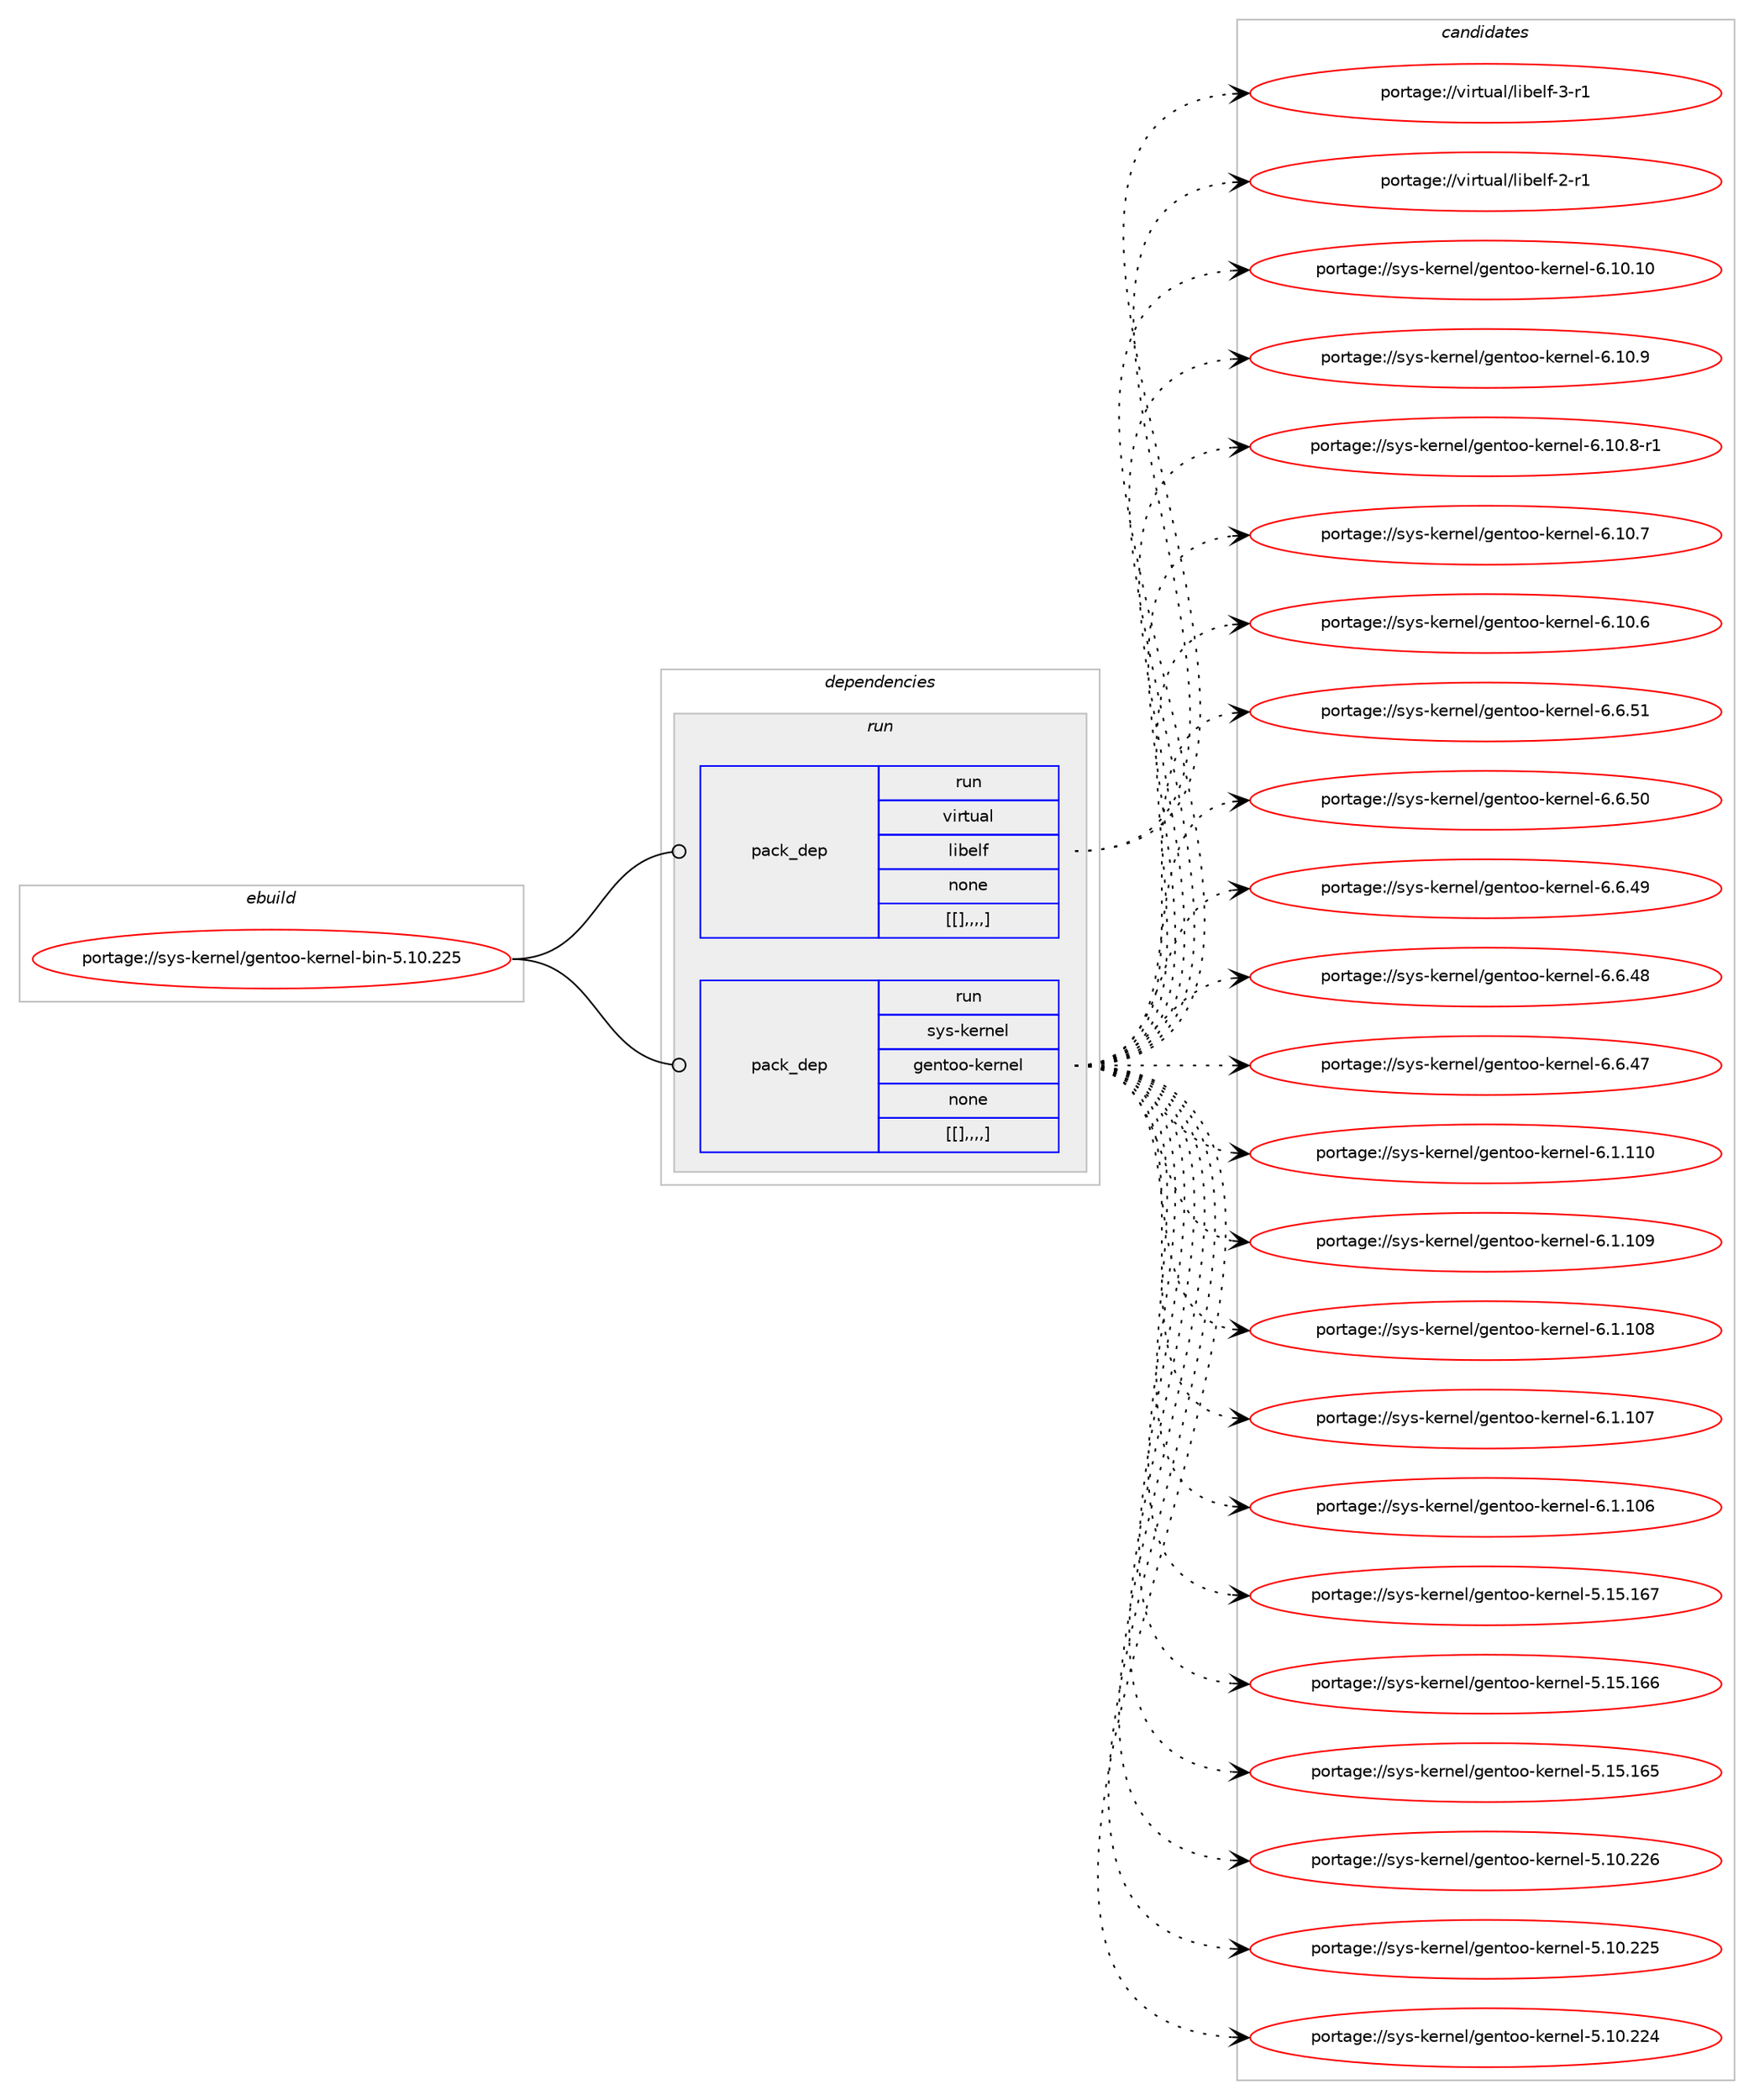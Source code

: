 digraph prolog {

# *************
# Graph options
# *************

newrank=true;
concentrate=true;
compound=true;
graph [rankdir=LR,fontname=Helvetica,fontsize=10,ranksep=1.5];#, ranksep=2.5, nodesep=0.2];
edge  [arrowhead=vee];
node  [fontname=Helvetica,fontsize=10];

# **********
# The ebuild
# **********

subgraph cluster_leftcol {
color=gray;
label=<<i>ebuild</i>>;
id [label="portage://sys-kernel/gentoo-kernel-bin-5.10.225", color=red, width=4, href="../sys-kernel/gentoo-kernel-bin-5.10.225.svg"];
}

# ****************
# The dependencies
# ****************

subgraph cluster_midcol {
color=gray;
label=<<i>dependencies</i>>;
subgraph cluster_compile {
fillcolor="#eeeeee";
style=filled;
label=<<i>compile</i>>;
}
subgraph cluster_compileandrun {
fillcolor="#eeeeee";
style=filled;
label=<<i>compile and run</i>>;
}
subgraph cluster_run {
fillcolor="#eeeeee";
style=filled;
label=<<i>run</i>>;
subgraph pack332109 {
dependency456705 [label=<<TABLE BORDER="0" CELLBORDER="1" CELLSPACING="0" CELLPADDING="4" WIDTH="220"><TR><TD ROWSPAN="6" CELLPADDING="30">pack_dep</TD></TR><TR><TD WIDTH="110">run</TD></TR><TR><TD>virtual</TD></TR><TR><TD>libelf</TD></TR><TR><TD>none</TD></TR><TR><TD>[[],,,,]</TD></TR></TABLE>>, shape=none, color=blue];
}
id:e -> dependency456705:w [weight=20,style="solid",arrowhead="odot"];
subgraph pack332110 {
dependency456706 [label=<<TABLE BORDER="0" CELLBORDER="1" CELLSPACING="0" CELLPADDING="4" WIDTH="220"><TR><TD ROWSPAN="6" CELLPADDING="30">pack_dep</TD></TR><TR><TD WIDTH="110">run</TD></TR><TR><TD>sys-kernel</TD></TR><TR><TD>gentoo-kernel</TD></TR><TR><TD>none</TD></TR><TR><TD>[[],,,,]</TD></TR></TABLE>>, shape=none, color=blue];
}
id:e -> dependency456706:w [weight=20,style="solid",arrowhead="odot"];
}
}

# **************
# The candidates
# **************

subgraph cluster_choices {
rank=same;
color=gray;
label=<<i>candidates</i>>;

subgraph choice332109 {
color=black;
nodesep=1;
choice11810511411611797108471081059810110810245514511449 [label="portage://virtual/libelf-3-r1", color=red, width=4,href="../virtual/libelf-3-r1.svg"];
choice11810511411611797108471081059810110810245504511449 [label="portage://virtual/libelf-2-r1", color=red, width=4,href="../virtual/libelf-2-r1.svg"];
dependency456705:e -> choice11810511411611797108471081059810110810245514511449:w [style=dotted,weight="100"];
dependency456705:e -> choice11810511411611797108471081059810110810245504511449:w [style=dotted,weight="100"];
}
subgraph choice332110 {
color=black;
nodesep=1;
choice1151211154510710111411010110847103101110116111111451071011141101011084554464948464948 [label="portage://sys-kernel/gentoo-kernel-6.10.10", color=red, width=4,href="../sys-kernel/gentoo-kernel-6.10.10.svg"];
choice11512111545107101114110101108471031011101161111114510710111411010110845544649484657 [label="portage://sys-kernel/gentoo-kernel-6.10.9", color=red, width=4,href="../sys-kernel/gentoo-kernel-6.10.9.svg"];
choice115121115451071011141101011084710310111011611111145107101114110101108455446494846564511449 [label="portage://sys-kernel/gentoo-kernel-6.10.8-r1", color=red, width=4,href="../sys-kernel/gentoo-kernel-6.10.8-r1.svg"];
choice11512111545107101114110101108471031011101161111114510710111411010110845544649484655 [label="portage://sys-kernel/gentoo-kernel-6.10.7", color=red, width=4,href="../sys-kernel/gentoo-kernel-6.10.7.svg"];
choice11512111545107101114110101108471031011101161111114510710111411010110845544649484654 [label="portage://sys-kernel/gentoo-kernel-6.10.6", color=red, width=4,href="../sys-kernel/gentoo-kernel-6.10.6.svg"];
choice11512111545107101114110101108471031011101161111114510710111411010110845544654465349 [label="portage://sys-kernel/gentoo-kernel-6.6.51", color=red, width=4,href="../sys-kernel/gentoo-kernel-6.6.51.svg"];
choice11512111545107101114110101108471031011101161111114510710111411010110845544654465348 [label="portage://sys-kernel/gentoo-kernel-6.6.50", color=red, width=4,href="../sys-kernel/gentoo-kernel-6.6.50.svg"];
choice11512111545107101114110101108471031011101161111114510710111411010110845544654465257 [label="portage://sys-kernel/gentoo-kernel-6.6.49", color=red, width=4,href="../sys-kernel/gentoo-kernel-6.6.49.svg"];
choice11512111545107101114110101108471031011101161111114510710111411010110845544654465256 [label="portage://sys-kernel/gentoo-kernel-6.6.48", color=red, width=4,href="../sys-kernel/gentoo-kernel-6.6.48.svg"];
choice11512111545107101114110101108471031011101161111114510710111411010110845544654465255 [label="portage://sys-kernel/gentoo-kernel-6.6.47", color=red, width=4,href="../sys-kernel/gentoo-kernel-6.6.47.svg"];
choice1151211154510710111411010110847103101110116111111451071011141101011084554464946494948 [label="portage://sys-kernel/gentoo-kernel-6.1.110", color=red, width=4,href="../sys-kernel/gentoo-kernel-6.1.110.svg"];
choice1151211154510710111411010110847103101110116111111451071011141101011084554464946494857 [label="portage://sys-kernel/gentoo-kernel-6.1.109", color=red, width=4,href="../sys-kernel/gentoo-kernel-6.1.109.svg"];
choice1151211154510710111411010110847103101110116111111451071011141101011084554464946494856 [label="portage://sys-kernel/gentoo-kernel-6.1.108", color=red, width=4,href="../sys-kernel/gentoo-kernel-6.1.108.svg"];
choice1151211154510710111411010110847103101110116111111451071011141101011084554464946494855 [label="portage://sys-kernel/gentoo-kernel-6.1.107", color=red, width=4,href="../sys-kernel/gentoo-kernel-6.1.107.svg"];
choice1151211154510710111411010110847103101110116111111451071011141101011084554464946494854 [label="portage://sys-kernel/gentoo-kernel-6.1.106", color=red, width=4,href="../sys-kernel/gentoo-kernel-6.1.106.svg"];
choice115121115451071011141101011084710310111011611111145107101114110101108455346495346495455 [label="portage://sys-kernel/gentoo-kernel-5.15.167", color=red, width=4,href="../sys-kernel/gentoo-kernel-5.15.167.svg"];
choice115121115451071011141101011084710310111011611111145107101114110101108455346495346495454 [label="portage://sys-kernel/gentoo-kernel-5.15.166", color=red, width=4,href="../sys-kernel/gentoo-kernel-5.15.166.svg"];
choice115121115451071011141101011084710310111011611111145107101114110101108455346495346495453 [label="portage://sys-kernel/gentoo-kernel-5.15.165", color=red, width=4,href="../sys-kernel/gentoo-kernel-5.15.165.svg"];
choice115121115451071011141101011084710310111011611111145107101114110101108455346494846505054 [label="portage://sys-kernel/gentoo-kernel-5.10.226", color=red, width=4,href="../sys-kernel/gentoo-kernel-5.10.226.svg"];
choice115121115451071011141101011084710310111011611111145107101114110101108455346494846505053 [label="portage://sys-kernel/gentoo-kernel-5.10.225", color=red, width=4,href="../sys-kernel/gentoo-kernel-5.10.225.svg"];
choice115121115451071011141101011084710310111011611111145107101114110101108455346494846505052 [label="portage://sys-kernel/gentoo-kernel-5.10.224", color=red, width=4,href="../sys-kernel/gentoo-kernel-5.10.224.svg"];
dependency456706:e -> choice1151211154510710111411010110847103101110116111111451071011141101011084554464948464948:w [style=dotted,weight="100"];
dependency456706:e -> choice11512111545107101114110101108471031011101161111114510710111411010110845544649484657:w [style=dotted,weight="100"];
dependency456706:e -> choice115121115451071011141101011084710310111011611111145107101114110101108455446494846564511449:w [style=dotted,weight="100"];
dependency456706:e -> choice11512111545107101114110101108471031011101161111114510710111411010110845544649484655:w [style=dotted,weight="100"];
dependency456706:e -> choice11512111545107101114110101108471031011101161111114510710111411010110845544649484654:w [style=dotted,weight="100"];
dependency456706:e -> choice11512111545107101114110101108471031011101161111114510710111411010110845544654465349:w [style=dotted,weight="100"];
dependency456706:e -> choice11512111545107101114110101108471031011101161111114510710111411010110845544654465348:w [style=dotted,weight="100"];
dependency456706:e -> choice11512111545107101114110101108471031011101161111114510710111411010110845544654465257:w [style=dotted,weight="100"];
dependency456706:e -> choice11512111545107101114110101108471031011101161111114510710111411010110845544654465256:w [style=dotted,weight="100"];
dependency456706:e -> choice11512111545107101114110101108471031011101161111114510710111411010110845544654465255:w [style=dotted,weight="100"];
dependency456706:e -> choice1151211154510710111411010110847103101110116111111451071011141101011084554464946494948:w [style=dotted,weight="100"];
dependency456706:e -> choice1151211154510710111411010110847103101110116111111451071011141101011084554464946494857:w [style=dotted,weight="100"];
dependency456706:e -> choice1151211154510710111411010110847103101110116111111451071011141101011084554464946494856:w [style=dotted,weight="100"];
dependency456706:e -> choice1151211154510710111411010110847103101110116111111451071011141101011084554464946494855:w [style=dotted,weight="100"];
dependency456706:e -> choice1151211154510710111411010110847103101110116111111451071011141101011084554464946494854:w [style=dotted,weight="100"];
dependency456706:e -> choice115121115451071011141101011084710310111011611111145107101114110101108455346495346495455:w [style=dotted,weight="100"];
dependency456706:e -> choice115121115451071011141101011084710310111011611111145107101114110101108455346495346495454:w [style=dotted,weight="100"];
dependency456706:e -> choice115121115451071011141101011084710310111011611111145107101114110101108455346495346495453:w [style=dotted,weight="100"];
dependency456706:e -> choice115121115451071011141101011084710310111011611111145107101114110101108455346494846505054:w [style=dotted,weight="100"];
dependency456706:e -> choice115121115451071011141101011084710310111011611111145107101114110101108455346494846505053:w [style=dotted,weight="100"];
dependency456706:e -> choice115121115451071011141101011084710310111011611111145107101114110101108455346494846505052:w [style=dotted,weight="100"];
}
}

}
